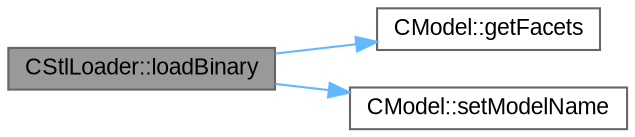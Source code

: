 digraph "CStlLoader::loadBinary"
{
 // LATEX_PDF_SIZE
  bgcolor="transparent";
  edge [fontname=Arial,fontsize=11,labelfontname=Arial,labelfontsize=11];
  node [fontname=Arial,fontsize=11,shape=box,height=0.2,width=0.4];
  rankdir="LR";
  Node1 [id="Node000001",label="CStlLoader::loadBinary",height=0.2,width=0.4,color="gray40", fillcolor="grey60", style="filled", fontcolor="black",tooltip="Loads a binary STL file."];
  Node1 -> Node2 [id="edge1_Node000001_Node000002",color="steelblue1",style="solid",tooltip=" "];
  Node2 [id="Node000002",label="CModel::getFacets",height=0.2,width=0.4,color="grey40", fillcolor="white", style="filled",URL="$class_c_model.html#ae779298db1d5f9f84d21ac12618b02e3",tooltip="Gets the list of facets in the model."];
  Node1 -> Node3 [id="edge2_Node000001_Node000003",color="steelblue1",style="solid",tooltip=" "];
  Node3 [id="Node000003",label="CModel::setModelName",height=0.2,width=0.4,color="grey40", fillcolor="white", style="filled",URL="$class_c_model.html#a7928937a1a8bfda19e66e862f6ef7003",tooltip="Sets the name of the model."];
}
